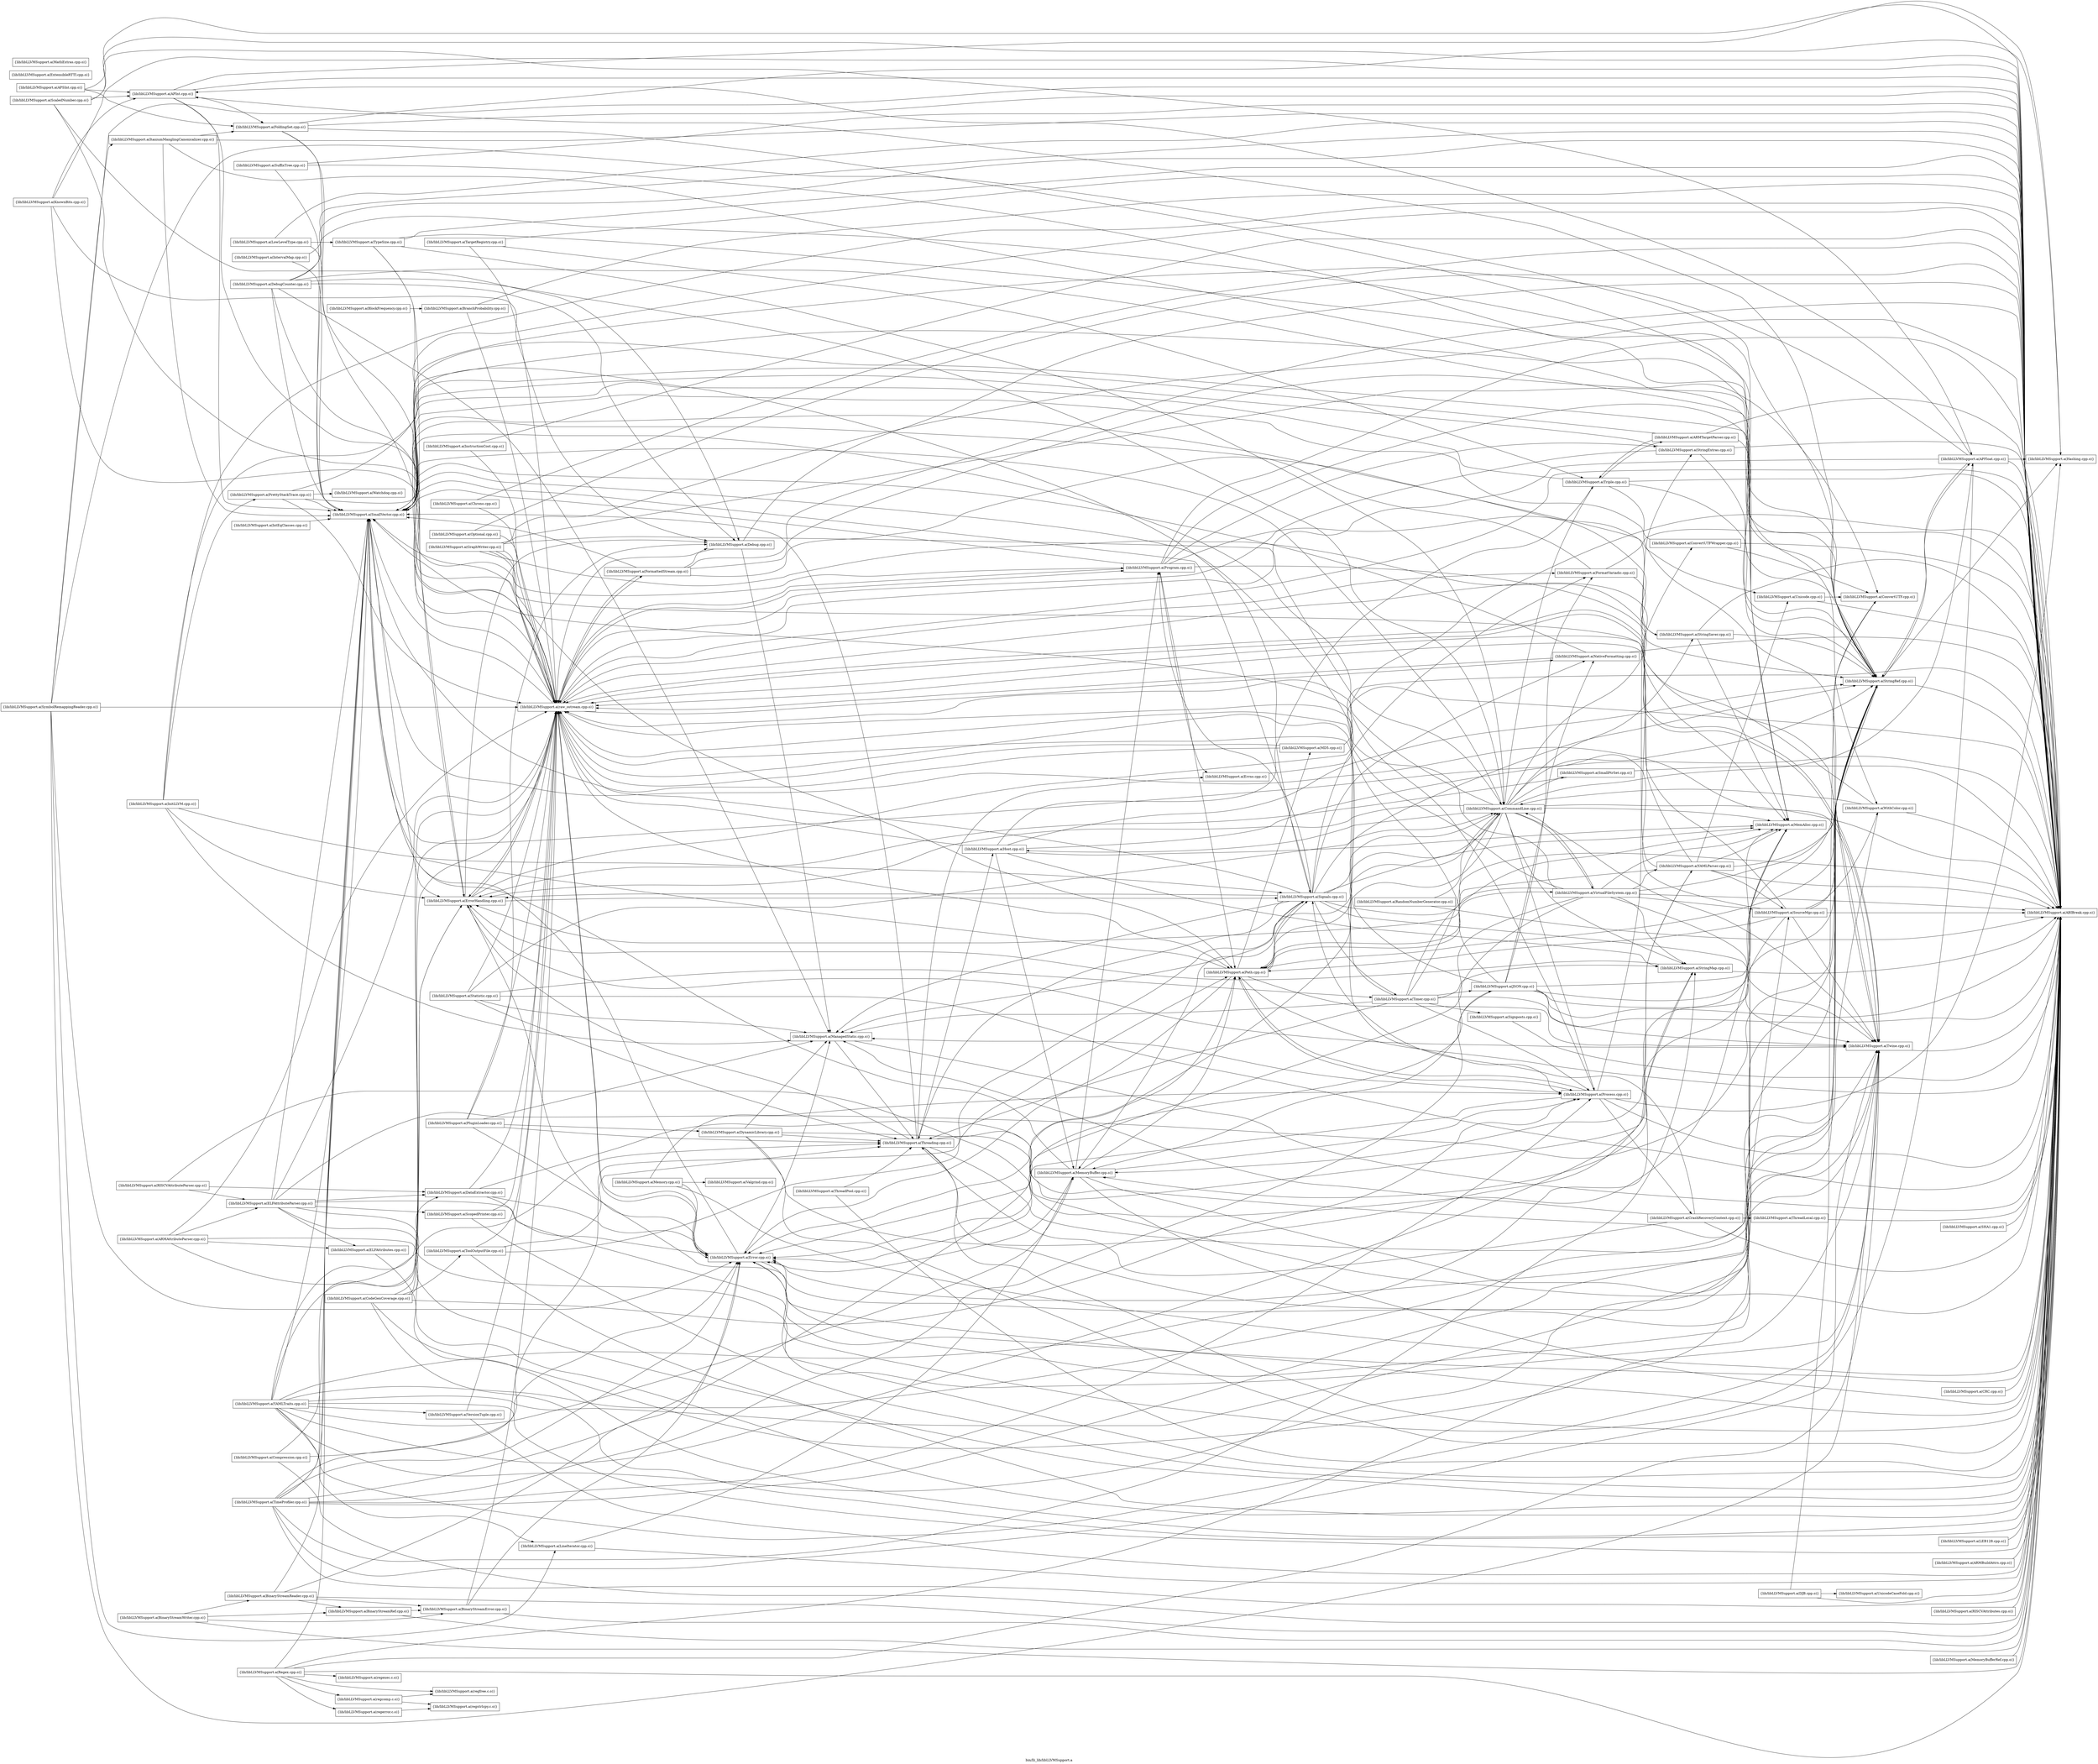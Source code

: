 digraph "bin/lli_lib/libLLVMSupport.a" {
	label="bin/lli_lib/libLLVMSupport.a";
	rankdir=LR;

	Node0x55cb804ddc78 [shape=record,shape=box,group=0,label="{lib/libLLVMSupport.a(ABIBreak.cpp.o)}"];
	Node0x55cb804de1c8 [shape=record,shape=box,group=0,label="{lib/libLLVMSupport.a(APInt.cpp.o)}"];
	Node0x55cb804de1c8 -> Node0x55cb804ddc78;
	Node0x55cb804de1c8 -> Node0x55cb804e0338;
	Node0x55cb804de1c8 -> Node0x55cb804e7188;
	Node0x55cb804de1c8 -> Node0x55cb804ef568;
	Node0x55cb804de1c8 -> Node0x55cb804f3f28;
	Node0x55cb804de3f8 [shape=record,shape=box,group=0,label="{lib/libLLVMSupport.a(CommandLine.cpp.o)}"];
	Node0x55cb804de3f8 -> Node0x55cb804ddc78;
	Node0x55cb804de3f8 -> Node0x55cb804dd9a8;
	Node0x55cb804de3f8 -> Node0x55cb804ddcc8;
	Node0x55cb804de3f8 -> Node0x55cb804debc8;
	Node0x55cb804de3f8 -> Node0x55cb804dfca8;
	Node0x55cb804de3f8 -> Node0x55cb804ed858;
	Node0x55cb804de3f8 -> Node0x55cb804ebf58;
	Node0x55cb804de3f8 -> Node0x55cb804ef9c8;
	Node0x55cb804de3f8 -> Node0x55cb804ef568;
	Node0x55cb804de3f8 -> Node0x55cb804f27b8;
	Node0x55cb804de3f8 -> Node0x55cb804f2538;
	Node0x55cb804de3f8 -> Node0x55cb804f1908;
	Node0x55cb804de3f8 -> Node0x55cb804de998;
	Node0x55cb804de3f8 -> Node0x55cb804dd098;
	Node0x55cb804de3f8 -> Node0x55cb804e1198;
	Node0x55cb804de3f8 -> Node0x55cb804f3f28;
	Node0x55cb804de3f8 -> Node0x55cb804fc4e8;
	Node0x55cb804de3f8 -> Node0x55cb804f9798;
	Node0x55cb804de3f8 -> Node0x55cb804f8f28;
	Node0x55cb804f4ec8 [shape=record,shape=box,group=0,label="{lib/libLLVMSupport.a(Debug.cpp.o)}"];
	Node0x55cb804f4ec8 -> Node0x55cb804ddc78;
	Node0x55cb804f4ec8 -> Node0x55cb804ed858;
	Node0x55cb804f4ec8 -> Node0x55cb804f3f28;
	Node0x55cb804debc8 [shape=record,shape=box,group=0,label="{lib/libLLVMSupport.a(Error.cpp.o)}"];
	Node0x55cb804debc8 -> Node0x55cb804ddc78;
	Node0x55cb804debc8 -> Node0x55cb804dfca8;
	Node0x55cb804debc8 -> Node0x55cb804ed858;
	Node0x55cb804debc8 -> Node0x55cb804ef568;
	Node0x55cb804debc8 -> Node0x55cb804dd098;
	Node0x55cb804debc8 -> Node0x55cb804f3f28;
	Node0x55cb804e04c8 [shape=record,shape=box,group=0,label="{lib/libLLVMSupport.a(ExtensibleRTTI.cpp.o)}"];
	Node0x55cb804e7d68 [shape=record,shape=box,group=0,label="{lib/libLLVMSupport.a(InitLLVM.cpp.o)}"];
	Node0x55cb804e7d68 -> Node0x55cb804ddc78;
	Node0x55cb804e7d68 -> Node0x55cb804dfca8;
	Node0x55cb804e7d68 -> Node0x55cb804ed858;
	Node0x55cb804e7d68 -> Node0x55cb804ebf58;
	Node0x55cb804e7d68 -> Node0x55cb804d7238;
	Node0x55cb804e7d68 -> Node0x55cb804da2f8;
	Node0x55cb804ebf58 [shape=record,shape=box,group=0,label="{lib/libLLVMSupport.a(MemAlloc.cpp.o)}"];
	Node0x55cb804eb7d8 [shape=record,shape=box,group=0,label="{lib/libLLVMSupport.a(MemoryBuffer.cpp.o)}"];
	Node0x55cb804eb7d8 -> Node0x55cb804ddc78;
	Node0x55cb804eb7d8 -> Node0x55cb804debc8;
	Node0x55cb804eb7d8 -> Node0x55cb804ef568;
	Node0x55cb804eb7d8 -> Node0x55cb804dd098;
	Node0x55cb804eb7d8 -> Node0x55cb804f9798;
	Node0x55cb804eb7d8 -> Node0x55cb804f8f28;
	Node0x55cb804eb7d8 -> Node0x55cb804f8168;
	Node0x55cb804d60b8 [shape=record,shape=box,group=0,label="{lib/libLLVMSupport.a(PluginLoader.cpp.o)}"];
	Node0x55cb804d60b8 -> Node0x55cb804ddc78;
	Node0x55cb804d60b8 -> Node0x55cb804f4ec8;
	Node0x55cb804d60b8 -> Node0x55cb804ed858;
	Node0x55cb804d60b8 -> Node0x55cb804f3f28;
	Node0x55cb804d60b8 -> Node0x55cb804fb908;
	Node0x55cb804d60b8 -> Node0x55cb804db7e8;
	Node0x55cb804ef568 [shape=record,shape=box,group=0,label="{lib/libLLVMSupport.a(SmallVector.cpp.o)}"];
	Node0x55cb804ef568 -> Node0x55cb804dfca8;
	Node0x55cb804ef338 [shape=record,shape=box,group=0,label="{lib/libLLVMSupport.a(SourceMgr.cpp.o)}"];
	Node0x55cb804ef338 -> Node0x55cb804ddc78;
	Node0x55cb804ef338 -> Node0x55cb804eb7d8;
	Node0x55cb804ef338 -> Node0x55cb804ef568;
	Node0x55cb804ef338 -> Node0x55cb804f1908;
	Node0x55cb804ef338 -> Node0x55cb804dd098;
	Node0x55cb804ef338 -> Node0x55cb804e0428;
	Node0x55cb804ef338 -> Node0x55cb804f3f28;
	Node0x55cb804ef338 -> Node0x55cb804f9798;
	Node0x55cb804f27b8 [shape=record,shape=box,group=0,label="{lib/libLLVMSupport.a(StringMap.cpp.o)}"];
	Node0x55cb804f27b8 -> Node0x55cb804ddc78;
	Node0x55cb804f27b8 -> Node0x55cb804dfca8;
	Node0x55cb804de998 [shape=record,shape=box,group=0,label="{lib/libLLVMSupport.a(Triple.cpp.o)}"];
	Node0x55cb804de998 -> Node0x55cb804ddc78;
	Node0x55cb804de998 -> Node0x55cb804ef568;
	Node0x55cb804de998 -> Node0x55cb804f1908;
	Node0x55cb804de998 -> Node0x55cb804dd818;
	Node0x55cb804de998 -> Node0x55cb804dd098;
	Node0x55cb804e0428 [shape=record,shape=box,group=0,label="{lib/libLLVMSupport.a(WithColor.cpp.o)}"];
	Node0x55cb804e0428 -> Node0x55cb804ddc78;
	Node0x55cb804e0428 -> Node0x55cb804de3f8;
	Node0x55cb804e0428 -> Node0x55cb804debc8;
	Node0x55cb804e0428 -> Node0x55cb804f3f28;
	Node0x55cb804f3f28 [shape=record,shape=box,group=0,label="{lib/libLLVMSupport.a(raw_ostream.cpp.o)}"];
	Node0x55cb804f3f28 -> Node0x55cb804ddc78;
	Node0x55cb804f3f28 -> Node0x55cb804debc8;
	Node0x55cb804f3f28 -> Node0x55cb804dfca8;
	Node0x55cb804f3f28 -> Node0x55cb804e0ab8;
	Node0x55cb804f3f28 -> Node0x55cb804e6878;
	Node0x55cb804f3f28 -> Node0x55cb804e7278;
	Node0x55cb804f3f28 -> Node0x55cb804ef568;
	Node0x55cb804f3f28 -> Node0x55cb804dd098;
	Node0x55cb804f3f28 -> Node0x55cb804f9798;
	Node0x55cb804f3f28 -> Node0x55cb804f8f28;
	Node0x55cb804f3f28 -> Node0x55cb804f8168;
	Node0x55cb804fb908 [shape=record,shape=box,group=0,label="{lib/libLLVMSupport.a(DynamicLibrary.cpp.o)}"];
	Node0x55cb804fb908 -> Node0x55cb804ddc78;
	Node0x55cb804fb908 -> Node0x55cb804ed858;
	Node0x55cb804fb908 -> Node0x55cb804ebf58;
	Node0x55cb804fb908 -> Node0x55cb804f27b8;
	Node0x55cb804fb908 -> Node0x55cb804db7e8;
	Node0x55cb804f9f18 [shape=record,shape=box,group=0,label="{lib/libLLVMSupport.a(Memory.cpp.o)}"];
	Node0x55cb804f9f18 -> Node0x55cb804ddc78;
	Node0x55cb804f9f18 -> Node0x55cb804debc8;
	Node0x55cb804f9f18 -> Node0x55cb804f8f28;
	Node0x55cb804f9f18 -> Node0x55cb804dc008;
	Node0x55cb804f9798 [shape=record,shape=box,group=0,label="{lib/libLLVMSupport.a(Path.cpp.o)}"];
	Node0x55cb804f9798 -> Node0x55cb804ddc78;
	Node0x55cb804f9798 -> Node0x55cb804debc8;
	Node0x55cb804f9798 -> Node0x55cb804e6fa8;
	Node0x55cb804f9798 -> Node0x55cb804ef568;
	Node0x55cb804f9798 -> Node0x55cb804f1908;
	Node0x55cb804f9798 -> Node0x55cb804dd098;
	Node0x55cb804f9798 -> Node0x55cb804e1198;
	Node0x55cb804f9798 -> Node0x55cb804f8f28;
	Node0x55cb804f9798 -> Node0x55cb804da2f8;
	Node0x55cb804f8f28 [shape=record,shape=box,group=0,label="{lib/libLLVMSupport.a(Process.cpp.o)}"];
	Node0x55cb804f8f28 -> Node0x55cb804ddc78;
	Node0x55cb804f8f28 -> Node0x55cb804debc8;
	Node0x55cb804f8f28 -> Node0x55cb804e7188;
	Node0x55cb804f8f28 -> Node0x55cb804ed858;
	Node0x55cb804f8f28 -> Node0x55cb804ef568;
	Node0x55cb804f8f28 -> Node0x55cb804f0af8;
	Node0x55cb804f8f28 -> Node0x55cb804f9798;
	Node0x55cb804f8f28 -> Node0x55cb804f8848;
	Node0x55cb804e6878 [shape=record,shape=box,group=0,label="{lib/libLLVMSupport.a(FormatVariadic.cpp.o)}"];
	Node0x55cb804e6878 -> Node0x55cb804ddc78;
	Node0x55cb804e6878 -> Node0x55cb804ef568;
	Node0x55cb804e6878 -> Node0x55cb804f1908;
	Node0x55cb804e7278 [shape=record,shape=box,group=0,label="{lib/libLLVMSupport.a(NativeFormatting.cpp.o)}"];
	Node0x55cb804e7278 -> Node0x55cb804ddc78;
	Node0x55cb804e7278 -> Node0x55cb804ef568;
	Node0x55cb804e7278 -> Node0x55cb804f3f28;
	Node0x55cb804f1908 [shape=record,shape=box,group=0,label="{lib/libLLVMSupport.a(StringRef.cpp.o)}"];
	Node0x55cb804f1908 -> Node0x55cb804ddc78;
	Node0x55cb804f1908 -> Node0x55cb804dd9a8;
	Node0x55cb804f1908 -> Node0x55cb804de1c8;
	Node0x55cb804f1908 -> Node0x55cb804debc8;
	Node0x55cb804f1908 -> Node0x55cb804e7188;
	Node0x55cb804f1908 -> Node0x55cb804ef568;
	Node0x55cb804de4e8 [shape=record,shape=box,group=0,label="{lib/libLLVMSupport.a(ToolOutputFile.cpp.o)}"];
	Node0x55cb804de4e8 -> Node0x55cb804ddc78;
	Node0x55cb804de4e8 -> Node0x55cb804f3f28;
	Node0x55cb804de4e8 -> Node0x55cb804f9798;
	Node0x55cb804de4e8 -> Node0x55cb804da2f8;
	Node0x55cb804fc4e8 [shape=record,shape=box,group=0,label="{lib/libLLVMSupport.a(Host.cpp.o)}"];
	Node0x55cb804fc4e8 -> Node0x55cb804ddc78;
	Node0x55cb804fc4e8 -> Node0x55cb804ebf58;
	Node0x55cb804fc4e8 -> Node0x55cb804eb7d8;
	Node0x55cb804fc4e8 -> Node0x55cb804f27b8;
	Node0x55cb804fc4e8 -> Node0x55cb804f1908;
	Node0x55cb804fc4e8 -> Node0x55cb804de998;
	Node0x55cb804fc4e8 -> Node0x55cb804f3f28;
	Node0x55cb804dfca8 [shape=record,shape=box,group=0,label="{lib/libLLVMSupport.a(ErrorHandling.cpp.o)}"];
	Node0x55cb804dfca8 -> Node0x55cb804ddc78;
	Node0x55cb804dfca8 -> Node0x55cb804f4ec8;
	Node0x55cb804dfca8 -> Node0x55cb804dd098;
	Node0x55cb804dfca8 -> Node0x55cb804f3f28;
	Node0x55cb804dfca8 -> Node0x55cb804da2f8;
	Node0x55cb804ed0d8 [shape=record,shape=box,group=0,label="{lib/libLLVMSupport.a(MathExtras.cpp.o)}"];
	Node0x55cb804e7188 [shape=record,shape=box,group=0,label="{lib/libLLVMSupport.a(Hashing.cpp.o)}"];
	Node0x55cb804e9f78 [shape=record,shape=box,group=0,label="{lib/libLLVMSupport.a(IntervalMap.cpp.o)}"];
	Node0x55cb804e9f78 -> Node0x55cb804ddc78;
	Node0x55cb804e9f78 -> Node0x55cb804ef568;
	Node0x55cb804ef9c8 [shape=record,shape=box,group=0,label="{lib/libLLVMSupport.a(SmallPtrSet.cpp.o)}"];
	Node0x55cb804ef9c8 -> Node0x55cb804ddc78;
	Node0x55cb804ef9c8 -> Node0x55cb804dfca8;
	Node0x55cb804dd2c8 [shape=record,shape=box,group=0,label="{lib/libLLVMSupport.a(TypeSize.cpp.o)}"];
	Node0x55cb804dd2c8 -> Node0x55cb804ddc78;
	Node0x55cb804dd2c8 -> Node0x55cb804de3f8;
	Node0x55cb804dd2c8 -> Node0x55cb804dfca8;
	Node0x55cb804dd2c8 -> Node0x55cb804e0428;
	Node0x55cb804dd2c8 -> Node0x55cb804f3f28;
	Node0x55cb804dc968 [shape=record,shape=box,group=0,label="{lib/libLLVMSupport.a(BranchProbability.cpp.o)}"];
	Node0x55cb804dc968 -> Node0x55cb804ddc78;
	Node0x55cb804dc968 -> Node0x55cb804f3f28;
	Node0x55cb804dd098 [shape=record,shape=box,group=0,label="{lib/libLLVMSupport.a(Twine.cpp.o)}"];
	Node0x55cb804dd098 -> Node0x55cb804ddc78;
	Node0x55cb804dd098 -> Node0x55cb804ef568;
	Node0x55cb804dd098 -> Node0x55cb804f3f28;
	Node0x55cb804e0338 [shape=record,shape=box,group=0,label="{lib/libLLVMSupport.a(FoldingSet.cpp.o)}"];
	Node0x55cb804e0338 -> Node0x55cb804ddc78;
	Node0x55cb804e0338 -> Node0x55cb804dfca8;
	Node0x55cb804e0338 -> Node0x55cb804e7188;
	Node0x55cb804e0338 -> Node0x55cb804ebf58;
	Node0x55cb804e0338 -> Node0x55cb804ef568;
	Node0x55cb804ed3f8 [shape=record,shape=box,group=0,label="{lib/libLLVMSupport.a(LowLevelType.cpp.o)}"];
	Node0x55cb804ed3f8 -> Node0x55cb804ddc78;
	Node0x55cb804ed3f8 -> Node0x55cb804dd2c8;
	Node0x55cb804ed3f8 -> Node0x55cb804f3f28;
	Node0x55cb804f0af8 [shape=record,shape=box,group=0,label="{lib/libLLVMSupport.a(StringExtras.cpp.o)}"];
	Node0x55cb804f0af8 -> Node0x55cb804ddc78;
	Node0x55cb804f0af8 -> Node0x55cb804ef568;
	Node0x55cb804f0af8 -> Node0x55cb804f1908;
	Node0x55cb804f0af8 -> Node0x55cb804f3f28;
	Node0x55cb804f5968 [shape=record,shape=box,group=0,label="{lib/libLLVMSupport.a(YAMLTraits.cpp.o)}"];
	Node0x55cb804f5968 -> Node0x55cb804ddc78;
	Node0x55cb804f5968 -> Node0x55cb804dfca8;
	Node0x55cb804f5968 -> Node0x55cb804e8d58;
	Node0x55cb804f5968 -> Node0x55cb804ebf58;
	Node0x55cb804f5968 -> Node0x55cb804eb7d8;
	Node0x55cb804f5968 -> Node0x55cb804ef568;
	Node0x55cb804f5968 -> Node0x55cb804ef338;
	Node0x55cb804f5968 -> Node0x55cb804f27b8;
	Node0x55cb804f5968 -> Node0x55cb804f1908;
	Node0x55cb804f5968 -> Node0x55cb804dd098;
	Node0x55cb804f5968 -> Node0x55cb804f7a88;
	Node0x55cb804f5968 -> Node0x55cb804f6188;
	Node0x55cb804f5968 -> Node0x55cb804f3f28;
	Node0x55cb804eb0f8 [shape=record,shape=box,group=0,label="{lib/libLLVMSupport.a(IntEqClasses.cpp.o)}"];
	Node0x55cb804eb0f8 -> Node0x55cb804ef568;
	Node0x55cb804dd188 [shape=record,shape=box,group=0,label="{lib/libLLVMSupport.a(BlockFrequency.cpp.o)}"];
	Node0x55cb804dd188 -> Node0x55cb804dc968;
	Node0x55cb804e74f8 [shape=record,shape=box,group=0,label="{lib/libLLVMSupport.a(GraphWriter.cpp.o)}"];
	Node0x55cb804e74f8 -> Node0x55cb804ddc78;
	Node0x55cb804e74f8 -> Node0x55cb804de3f8;
	Node0x55cb804e74f8 -> Node0x55cb804f1908;
	Node0x55cb804e74f8 -> Node0x55cb804dd098;
	Node0x55cb804e74f8 -> Node0x55cb804f3f28;
	Node0x55cb804e74f8 -> Node0x55cb804f9798;
	Node0x55cb804e74f8 -> Node0x55cb804f8168;
	Node0x55cb804d8a98 [shape=record,shape=box,group=0,label="{lib/libLLVMSupport.a(ScaledNumber.cpp.o)}"];
	Node0x55cb804d8a98 -> Node0x55cb804ddc78;
	Node0x55cb804d8a98 -> Node0x55cb804dd9a8;
	Node0x55cb804d8a98 -> Node0x55cb804de1c8;
	Node0x55cb804d8a98 -> Node0x55cb804f4ec8;
	Node0x55cb804d8a98 -> Node0x55cb804f3f28;
	Node0x55cb804dd9a8 [shape=record,shape=box,group=0,label="{lib/libLLVMSupport.a(APFloat.cpp.o)}"];
	Node0x55cb804dd9a8 -> Node0x55cb804ddc78;
	Node0x55cb804dd9a8 -> Node0x55cb804de1c8;
	Node0x55cb804dd9a8 -> Node0x55cb804debc8;
	Node0x55cb804dd9a8 -> Node0x55cb804e7188;
	Node0x55cb804dd9a8 -> Node0x55cb804ef568;
	Node0x55cb804dd9a8 -> Node0x55cb804f1908;
	Node0x55cb804dd9a8 -> Node0x55cb804f3f28;
	Node0x55cb804daca8 [shape=record,shape=box,group=0,label="{lib/libLLVMSupport.a(Timer.cpp.o)}"];
	Node0x55cb804daca8 -> Node0x55cb804ddc78;
	Node0x55cb804daca8 -> Node0x55cb804de3f8;
	Node0x55cb804daca8 -> Node0x55cb804ed858;
	Node0x55cb804daca8 -> Node0x55cb804ebf58;
	Node0x55cb804daca8 -> Node0x55cb804f27b8;
	Node0x55cb804daca8 -> Node0x55cb804db518;
	Node0x55cb804daca8 -> Node0x55cb804d9cb8;
	Node0x55cb804daca8 -> Node0x55cb804f3f28;
	Node0x55cb804daca8 -> Node0x55cb804f8f28;
	Node0x55cb804daca8 -> Node0x55cb804db7e8;
	Node0x55cb804f2da8 [shape=record,shape=box,group=0,label="{lib/libLLVMSupport.a(DebugCounter.cpp.o)}"];
	Node0x55cb804f2da8 -> Node0x55cb804ddc78;
	Node0x55cb804f2da8 -> Node0x55cb804de3f8;
	Node0x55cb804f2da8 -> Node0x55cb804f4ec8;
	Node0x55cb804f2da8 -> Node0x55cb804ed858;
	Node0x55cb804f2da8 -> Node0x55cb804ebf58;
	Node0x55cb804f2da8 -> Node0x55cb804ef568;
	Node0x55cb804f2da8 -> Node0x55cb804f1908;
	Node0x55cb804f2da8 -> Node0x55cb804f3f28;
	Node0x55cb804e8d58 [shape=record,shape=box,group=0,label="{lib/libLLVMSupport.a(LineIterator.cpp.o)}"];
	Node0x55cb804e8d58 -> Node0x55cb804ddc78;
	Node0x55cb804e8d58 -> Node0x55cb804eb7d8;
	Node0x55cb804e9b18 [shape=record,shape=box,group=0,label="{lib/libLLVMSupport.a(SuffixTree.cpp.o)}"];
	Node0x55cb804e9b18 -> Node0x55cb804ddc78;
	Node0x55cb804e9b18 -> Node0x55cb804ebf58;
	Node0x55cb804e9b18 -> Node0x55cb804ef568;
	Node0x55cb804e6fa8 [shape=record,shape=box,group=0,label="{lib/libLLVMSupport.a(MD5.cpp.o)}"];
	Node0x55cb804e6fa8 -> Node0x55cb804ddc78;
	Node0x55cb804e6fa8 -> Node0x55cb804ef568;
	Node0x55cb804e6fa8 -> Node0x55cb804f3f28;
	Node0x55cb804e0ab8 [shape=record,shape=box,group=0,label="{lib/libLLVMSupport.a(FormattedStream.cpp.o)}"];
	Node0x55cb804e0ab8 -> Node0x55cb804ddc78;
	Node0x55cb804e0ab8 -> Node0x55cb804f40b8;
	Node0x55cb804e0ab8 -> Node0x55cb804f4ec8;
	Node0x55cb804e0ab8 -> Node0x55cb804ef568;
	Node0x55cb804e0ab8 -> Node0x55cb804dcbe8;
	Node0x55cb804e0ab8 -> Node0x55cb804f3f28;
	Node0x55cb804f0c88 [shape=record,shape=box,group=0,label="{lib/libLLVMSupport.a(InstructionCost.cpp.o)}"];
	Node0x55cb804f0c88 -> Node0x55cb804ddc78;
	Node0x55cb804f0c88 -> Node0x55cb804f3f28;
	Node0x55cb804f2538 [shape=record,shape=box,group=0,label="{lib/libLLVMSupport.a(StringSaver.cpp.o)}"];
	Node0x55cb804f2538 -> Node0x55cb804ddc78;
	Node0x55cb804f2538 -> Node0x55cb804ebf58;
	Node0x55cb804f2538 -> Node0x55cb804ef568;
	Node0x55cb804f2538 -> Node0x55cb804f1908;
	Node0x55cb804d4df8 [shape=record,shape=box,group=0,label="{lib/libLLVMSupport.a(Regex.cpp.o)}"];
	Node0x55cb804d4df8 -> Node0x55cb804ddc78;
	Node0x55cb804d4df8 -> Node0x55cb804ef568;
	Node0x55cb804d4df8 -> Node0x55cb804f1908;
	Node0x55cb804d4df8 -> Node0x55cb804dd098;
	Node0x55cb804d4df8 -> Node0x55cb804f48d8;
	Node0x55cb804d4df8 -> Node0x55cb804f5058;
	Node0x55cb804d4df8 -> Node0x55cb804f2fd8;
	Node0x55cb804d4df8 -> Node0x55cb804f3758;
	Node0x55cb804ed858 [shape=record,shape=box,group=0,label="{lib/libLLVMSupport.a(ManagedStatic.cpp.o)}"];
	Node0x55cb804ed858 -> Node0x55cb804ddc78;
	Node0x55cb804ed858 -> Node0x55cb804db7e8;
	Node0x55cb804dea88 [shape=record,shape=box,group=0,label="{lib/libLLVMSupport.a(Chrono.cpp.o)}"];
	Node0x55cb804dea88 -> Node0x55cb804ddc78;
	Node0x55cb804dea88 -> Node0x55cb804f3f28;
	Node0x55cb804d7238 [shape=record,shape=box,group=0,label="{lib/libLLVMSupport.a(PrettyStackTrace.cpp.o)}"];
	Node0x55cb804d7238 -> Node0x55cb804ddc78;
	Node0x55cb804d7238 -> Node0x55cb804ef568;
	Node0x55cb804d7238 -> Node0x55cb804f3f28;
	Node0x55cb804d7238 -> Node0x55cb804da2f8;
	Node0x55cb804d7238 -> Node0x55cb804e4528;
	Node0x55cb804e90c8 [shape=record,shape=box,group=0,label="{lib/libLLVMSupport.a(TimeProfiler.cpp.o)}"];
	Node0x55cb804e90c8 -> Node0x55cb804ddc78;
	Node0x55cb804e90c8 -> Node0x55cb804debc8;
	Node0x55cb804e90c8 -> Node0x55cb804ebf58;
	Node0x55cb804e90c8 -> Node0x55cb804ef568;
	Node0x55cb804e90c8 -> Node0x55cb804f27b8;
	Node0x55cb804e90c8 -> Node0x55cb804db518;
	Node0x55cb804e90c8 -> Node0x55cb804dd098;
	Node0x55cb804e90c8 -> Node0x55cb804f3f28;
	Node0x55cb804e90c8 -> Node0x55cb804f9798;
	Node0x55cb804e90c8 -> Node0x55cb804f8f28;
	Node0x55cb804e90c8 -> Node0x55cb804db7e8;
	Node0x55cb804d5078 [shape=record,shape=box,group=0,label="{lib/libLLVMSupport.a(RandomNumberGenerator.cpp.o)}"];
	Node0x55cb804d5078 -> Node0x55cb804ddc78;
	Node0x55cb804d5078 -> Node0x55cb804de3f8;
	Node0x55cb804f0dc8 [shape=record,shape=box,group=0,label="{lib/libLLVMSupport.a(Statistic.cpp.o)}"];
	Node0x55cb804f0dc8 -> Node0x55cb804ddc78;
	Node0x55cb804f0dc8 -> Node0x55cb804de3f8;
	Node0x55cb804f0dc8 -> Node0x55cb804ed858;
	Node0x55cb804f0dc8 -> Node0x55cb804daca8;
	Node0x55cb804f0dc8 -> Node0x55cb804f3f28;
	Node0x55cb804f0dc8 -> Node0x55cb804db7e8;
	Node0x55cb804db7e8 [shape=record,shape=box,group=0,label="{lib/libLLVMSupport.a(Threading.cpp.o)}"];
	Node0x55cb804db7e8 -> Node0x55cb804ddc78;
	Node0x55cb804db7e8 -> Node0x55cb804dfca8;
	Node0x55cb804db7e8 -> Node0x55cb804ebf58;
	Node0x55cb804db7e8 -> Node0x55cb804ef568;
	Node0x55cb804db7e8 -> Node0x55cb804f1908;
	Node0x55cb804db7e8 -> Node0x55cb804dd098;
	Node0x55cb804db7e8 -> Node0x55cb804fc4e8;
	Node0x55cb804db7e8 -> Node0x55cb804d9da8;
	Node0x55cb804daa78 [shape=record,shape=box,group=0,label="{lib/libLLVMSupport.a(TargetRegistry.cpp.o)}"];
	Node0x55cb804daa78 -> Node0x55cb804ddc78;
	Node0x55cb804daa78 -> Node0x55cb804de998;
	Node0x55cb804daa78 -> Node0x55cb804f3f28;
	Node0x55cb804da2f8 [shape=record,shape=box,group=0,label="{lib/libLLVMSupport.a(Signals.cpp.o)}"];
	Node0x55cb804da2f8 -> Node0x55cb804ddc78;
	Node0x55cb804da2f8 -> Node0x55cb804de3f8;
	Node0x55cb804da2f8 -> Node0x55cb804dfca8;
	Node0x55cb804da2f8 -> Node0x55cb804e6878;
	Node0x55cb804da2f8 -> Node0x55cb804ed858;
	Node0x55cb804da2f8 -> Node0x55cb804ebf58;
	Node0x55cb804da2f8 -> Node0x55cb804eb7d8;
	Node0x55cb804da2f8 -> Node0x55cb804e7278;
	Node0x55cb804da2f8 -> Node0x55cb804ef568;
	Node0x55cb804da2f8 -> Node0x55cb804f1908;
	Node0x55cb804da2f8 -> Node0x55cb804daca8;
	Node0x55cb804da2f8 -> Node0x55cb804dd098;
	Node0x55cb804da2f8 -> Node0x55cb804f3f28;
	Node0x55cb804da2f8 -> Node0x55cb804f9798;
	Node0x55cb804da2f8 -> Node0x55cb804f8168;
	Node0x55cb804da2f8 -> Node0x55cb804db7e8;
	Node0x55cb804e9de8 [shape=record,shape=box,group=0,label="{lib/libLLVMSupport.a(LEB128.cpp.o)}"];
	Node0x55cb804e9de8 -> Node0x55cb804ddc78;
	Node0x55cb804f47e8 [shape=record,shape=box,group=0,label="{lib/libLLVMSupport.a(DataExtractor.cpp.o)}"];
	Node0x55cb804f47e8 -> Node0x55cb804ddc78;
	Node0x55cb804f47e8 -> Node0x55cb804debc8;
	Node0x55cb804f47e8 -> Node0x55cb804f1908;
	Node0x55cb804f47e8 -> Node0x55cb804f3f28;
	Node0x55cb804ddcc8 [shape=record,shape=box,group=0,label="{lib/libLLVMSupport.a(ConvertUTFWrapper.cpp.o)}"];
	Node0x55cb804ddcc8 -> Node0x55cb804ddc78;
	Node0x55cb804ddcc8 -> Node0x55cb804f40b8;
	Node0x55cb804ddcc8 -> Node0x55cb804ef568;
	Node0x55cb804d5168 [shape=record,shape=box,group=0,label="{lib/libLLVMSupport.a(ARMBuildAttrs.cpp.o)}"];
	Node0x55cb804d5168 -> Node0x55cb804ddc78;
	Node0x55cb804d5d48 [shape=record,shape=box,group=0,label="{lib/libLLVMSupport.a(ARMAttributeParser.cpp.o)}"];
	Node0x55cb804d5d48 -> Node0x55cb804ddc78;
	Node0x55cb804d5d48 -> Node0x55cb804f47e8;
	Node0x55cb804d5d48 -> Node0x55cb804e39e8;
	Node0x55cb804d5d48 -> Node0x55cb804e34e8;
	Node0x55cb804d5d48 -> Node0x55cb804f3f28;
	Node0x55cb804e39e8 [shape=record,shape=box,group=0,label="{lib/libLLVMSupport.a(ELFAttributeParser.cpp.o)}"];
	Node0x55cb804e39e8 -> Node0x55cb804ddc78;
	Node0x55cb804e39e8 -> Node0x55cb804f47e8;
	Node0x55cb804e39e8 -> Node0x55cb804e34e8;
	Node0x55cb804e39e8 -> Node0x55cb804debc8;
	Node0x55cb804e39e8 -> Node0x55cb804d9218;
	Node0x55cb804e39e8 -> Node0x55cb804ef568;
	Node0x55cb804e39e8 -> Node0x55cb804f1908;
	Node0x55cb804e39e8 -> Node0x55cb804dd098;
	Node0x55cb804e39e8 -> Node0x55cb804f3f28;
	Node0x55cb804d55c8 [shape=record,shape=box,group=0,label="{lib/libLLVMSupport.a(RISCVAttributes.cpp.o)}"];
	Node0x55cb804d55c8 -> Node0x55cb804ddc78;
	Node0x55cb804d9038 [shape=record,shape=box,group=0,label="{lib/libLLVMSupport.a(RISCVAttributeParser.cpp.o)}"];
	Node0x55cb804d9038 -> Node0x55cb804ddc78;
	Node0x55cb804d9038 -> Node0x55cb804f47e8;
	Node0x55cb804d9038 -> Node0x55cb804e39e8;
	Node0x55cb804d62e8 [shape=record,shape=box,group=0,label="{lib/libLLVMSupport.a(BinaryStreamReader.cpp.o)}"];
	Node0x55cb804d62e8 -> Node0x55cb804ddc78;
	Node0x55cb804d62e8 -> Node0x55cb804d5668;
	Node0x55cb804d62e8 -> Node0x55cb804db8d8;
	Node0x55cb804d62e8 -> Node0x55cb804debc8;
	Node0x55cb804d62e8 -> Node0x55cb804ef568;
	Node0x55cb804d5668 [shape=record,shape=box,group=0,label="{lib/libLLVMSupport.a(BinaryStreamError.cpp.o)}"];
	Node0x55cb804d5668 -> Node0x55cb804ddc78;
	Node0x55cb804d5668 -> Node0x55cb804debc8;
	Node0x55cb804d5668 -> Node0x55cb804f3f28;
	Node0x55cb804db8d8 [shape=record,shape=box,group=0,label="{lib/libLLVMSupport.a(BinaryStreamRef.cpp.o)}"];
	Node0x55cb804db8d8 -> Node0x55cb804ddc78;
	Node0x55cb804db8d8 -> Node0x55cb804d5668;
	Node0x55cb804e6c88 [shape=record,shape=box,group=0,label="{lib/libLLVMSupport.a(MemoryBufferRef.cpp.o)}"];
	Node0x55cb804e6c88 -> Node0x55cb804ddc78;
	Node0x55cb804e9848 [shape=record,shape=box,group=0,label="{lib/libLLVMSupport.a(ThreadPool.cpp.o)}"];
	Node0x55cb804e9848 -> Node0x55cb804ddc78;
	Node0x55cb804e9848 -> Node0x55cb804db7e8;
	Node0x55cb804daf28 [shape=record,shape=box,group=0,label="{lib/libLLVMSupport.a(BinaryStreamWriter.cpp.o)}"];
	Node0x55cb804daf28 -> Node0x55cb804ddc78;
	Node0x55cb804daf28 -> Node0x55cb804d5668;
	Node0x55cb804daf28 -> Node0x55cb804d62e8;
	Node0x55cb804daf28 -> Node0x55cb804db8d8;
	Node0x55cb804ea608 [shape=record,shape=box,group=0,label="{lib/libLLVMSupport.a(KnownBits.cpp.o)}"];
	Node0x55cb804ea608 -> Node0x55cb804ddc78;
	Node0x55cb804ea608 -> Node0x55cb804de1c8;
	Node0x55cb804ea608 -> Node0x55cb804f4ec8;
	Node0x55cb804ea608 -> Node0x55cb804f3f28;
	Node0x55cb804e34e8 [shape=record,shape=box,group=0,label="{lib/libLLVMSupport.a(ELFAttributes.cpp.o)}"];
	Node0x55cb804e34e8 -> Node0x55cb804ddc78;
	Node0x55cb804e1198 [shape=record,shape=box,group=0,label="{lib/libLLVMSupport.a(VirtualFileSystem.cpp.o)}"];
	Node0x55cb804e1198 -> Node0x55cb804ddc78;
	Node0x55cb804e1198 -> Node0x55cb804de3f8;
	Node0x55cb804e1198 -> Node0x55cb804debc8;
	Node0x55cb804e1198 -> Node0x55cb804ebf58;
	Node0x55cb804e1198 -> Node0x55cb804eb7d8;
	Node0x55cb804e1198 -> Node0x55cb804ef568;
	Node0x55cb804e1198 -> Node0x55cb804ef338;
	Node0x55cb804e1198 -> Node0x55cb804f27b8;
	Node0x55cb804e1198 -> Node0x55cb804f1908;
	Node0x55cb804e1198 -> Node0x55cb804dd098;
	Node0x55cb804e1198 -> Node0x55cb804f7a88;
	Node0x55cb804e1198 -> Node0x55cb804f3f28;
	Node0x55cb804e1198 -> Node0x55cb804f9798;
	Node0x55cb804f40b8 [shape=record,shape=box,group=0,label="{lib/libLLVMSupport.a(ConvertUTF.cpp.o)}"];
	Node0x55cb804d9218 [shape=record,shape=box,group=0,label="{lib/libLLVMSupport.a(ScopedPrinter.cpp.o)}"];
	Node0x55cb804d9218 -> Node0x55cb804ddc78;
	Node0x55cb804d9218 -> Node0x55cb804f3f28;
	Node0x55cb804dcbe8 [shape=record,shape=box,group=0,label="{lib/libLLVMSupport.a(Unicode.cpp.o)}"];
	Node0x55cb804dcbe8 -> Node0x55cb804ddc78;
	Node0x55cb804dcbe8 -> Node0x55cb804f40b8;
	Node0x55cb804f8168 [shape=record,shape=box,group=0,label="{lib/libLLVMSupport.a(Program.cpp.o)}"];
	Node0x55cb804f8168 -> Node0x55cb804ddc78;
	Node0x55cb804f8168 -> Node0x55cb804ebf58;
	Node0x55cb804f8168 -> Node0x55cb804ef568;
	Node0x55cb804f8168 -> Node0x55cb804f0af8;
	Node0x55cb804f8168 -> Node0x55cb804f2538;
	Node0x55cb804f8168 -> Node0x55cb804f1908;
	Node0x55cb804f8168 -> Node0x55cb804f3f28;
	Node0x55cb804f8168 -> Node0x55cb804f9798;
	Node0x55cb804f8168 -> Node0x55cb804d9da8;
	Node0x55cb804e4528 [shape=record,shape=box,group=0,label="{lib/libLLVMSupport.a(Watchdog.cpp.o)}"];
	Node0x55cb804f48d8 [shape=record,shape=box,group=0,label="{lib/libLLVMSupport.a(regcomp.c.o)}"];
	Node0x55cb804f48d8 -> Node0x55cb804f3758;
	Node0x55cb804f48d8 -> Node0x55cb804f3a28;
	Node0x55cb804f5058 [shape=record,shape=box,group=0,label="{lib/libLLVMSupport.a(regerror.c.o)}"];
	Node0x55cb804f5058 -> Node0x55cb804f3a28;
	Node0x55cb804f2fd8 [shape=record,shape=box,group=0,label="{lib/libLLVMSupport.a(regexec.c.o)}"];
	Node0x55cb804f3758 [shape=record,shape=box,group=0,label="{lib/libLLVMSupport.a(regfree.c.o)}"];
	Node0x55cb804db518 [shape=record,shape=box,group=0,label="{lib/libLLVMSupport.a(JSON.cpp.o)}"];
	Node0x55cb804db518 -> Node0x55cb804ddc78;
	Node0x55cb804db518 -> Node0x55cb804f40b8;
	Node0x55cb804db518 -> Node0x55cb804debc8;
	Node0x55cb804db518 -> Node0x55cb804e6878;
	Node0x55cb804db518 -> Node0x55cb804ebf58;
	Node0x55cb804db518 -> Node0x55cb804e7278;
	Node0x55cb804db518 -> Node0x55cb804ef568;
	Node0x55cb804db518 -> Node0x55cb804f1908;
	Node0x55cb804db518 -> Node0x55cb804dd098;
	Node0x55cb804db518 -> Node0x55cb804f3f28;
	Node0x55cb804d9cb8 [shape=record,shape=box,group=0,label="{lib/libLLVMSupport.a(Signposts.cpp.o)}"];
	Node0x55cb804d9cb8 -> Node0x55cb804ddc78;
	Node0x55cb804dd818 [shape=record,shape=box,group=0,label="{lib/libLLVMSupport.a(ARMTargetParser.cpp.o)}"];
	Node0x55cb804dd818 -> Node0x55cb804ddc78;
	Node0x55cb804dd818 -> Node0x55cb804ef568;
	Node0x55cb804dd818 -> Node0x55cb804f1908;
	Node0x55cb804dd818 -> Node0x55cb804de998;
	Node0x55cb804f7a88 [shape=record,shape=box,group=0,label="{lib/libLLVMSupport.a(YAMLParser.cpp.o)}"];
	Node0x55cb804f7a88 -> Node0x55cb804ddc78;
	Node0x55cb804f7a88 -> Node0x55cb804dfca8;
	Node0x55cb804f7a88 -> Node0x55cb804ebf58;
	Node0x55cb804f7a88 -> Node0x55cb804eb7d8;
	Node0x55cb804f7a88 -> Node0x55cb804ef568;
	Node0x55cb804f7a88 -> Node0x55cb804ef338;
	Node0x55cb804f7a88 -> Node0x55cb804f1908;
	Node0x55cb804f7a88 -> Node0x55cb804dcbe8;
	Node0x55cb804f7a88 -> Node0x55cb804f3f28;
	Node0x55cb804f6188 [shape=record,shape=box,group=0,label="{lib/libLLVMSupport.a(VersionTuple.cpp.o)}"];
	Node0x55cb804f6188 -> Node0x55cb804ddc78;
	Node0x55cb804f6188 -> Node0x55cb804f3f28;
	Node0x55cb804f3a28 [shape=record,shape=box,group=0,label="{lib/libLLVMSupport.a(regstrlcpy.c.o)}"];
	Node0x55cb804dc008 [shape=record,shape=box,group=0,label="{lib/libLLVMSupport.a(Valgrind.cpp.o)}"];
	Node0x55cb804f8848 [shape=record,shape=box,group=0,label="{lib/libLLVMSupport.a(CrashRecoveryContext.cpp.o)}"];
	Node0x55cb804f8848 -> Node0x55cb804ddc78;
	Node0x55cb804f8848 -> Node0x55cb804ed858;
	Node0x55cb804f8848 -> Node0x55cb804da2f8;
	Node0x55cb804f8848 -> Node0x55cb804db0b8;
	Node0x55cb804f8848 -> Node0x55cb804db7e8;
	Node0x55cb804db0b8 [shape=record,shape=box,group=0,label="{lib/libLLVMSupport.a(ThreadLocal.cpp.o)}"];
	Node0x55cb804db0b8 -> Node0x55cb804ddc78;
	Node0x55cb804d9da8 [shape=record,shape=box,group=0,label="{lib/libLLVMSupport.a(Errno.cpp.o)}"];
	Node0x55cb804d9da8 -> Node0x55cb804ddc78;
	Node0x55cb804f02d8 [shape=record,shape=box,group=0,label="{lib/libLLVMSupport.a(CodeGenCoverage.cpp.o)}"];
	Node0x55cb804f02d8 -> Node0x55cb804ddc78;
	Node0x55cb804f02d8 -> Node0x55cb804dfca8;
	Node0x55cb804f02d8 -> Node0x55cb804de4e8;
	Node0x55cb804f02d8 -> Node0x55cb804dd098;
	Node0x55cb804f02d8 -> Node0x55cb804f3f28;
	Node0x55cb804f02d8 -> Node0x55cb804f8f28;
	Node0x55cb804f02d8 -> Node0x55cb804db7e8;
	Node0x55cb804f1778 [shape=record,shape=box,group=0,label="{lib/libLLVMSupport.a(Compression.cpp.o)}"];
	Node0x55cb804f1778 -> Node0x55cb804ddc78;
	Node0x55cb804f1778 -> Node0x55cb804debc8;
	Node0x55cb804f1778 -> Node0x55cb804ef568;
	Node0x55cb804f1138 [shape=record,shape=box,group=0,label="{lib/libLLVMSupport.a(CRC.cpp.o)}"];
	Node0x55cb804f1138 -> Node0x55cb804ddc78;
	Node0x55cb804e1008 [shape=record,shape=box,group=0,label="{lib/libLLVMSupport.a(APSInt.cpp.o)}"];
	Node0x55cb804e1008 -> Node0x55cb804ddc78;
	Node0x55cb804e1008 -> Node0x55cb804de1c8;
	Node0x55cb804e1008 -> Node0x55cb804e0338;
	Node0x55cb804df028 [shape=record,shape=box,group=0,label="{lib/libLLVMSupport.a(DJB.cpp.o)}"];
	Node0x55cb804df028 -> Node0x55cb804ddc78;
	Node0x55cb804df028 -> Node0x55cb804f40b8;
	Node0x55cb804df028 -> Node0x55cb804e0d88;
	Node0x55cb804e0d88 [shape=record,shape=box,group=0,label="{lib/libLLVMSupport.a(UnicodeCaseFold.cpp.o)}"];
	Node0x55cb804f5378 [shape=record,shape=box,group=0,label="{lib/libLLVMSupport.a(Optional.cpp.o)}"];
	Node0x55cb804f5378 -> Node0x55cb804ddc78;
	Node0x55cb804f5378 -> Node0x55cb804f3f28;
	Node0x55cb804f3208 [shape=record,shape=box,group=0,label="{lib/libLLVMSupport.a(SHA1.cpp.o)}"];
	Node0x55cb804f3208 -> Node0x55cb804ddc78;
	Node0x55cb804e66e8 [shape=record,shape=box,group=0,label="{lib/libLLVMSupport.a(ItaniumManglingCanonicalizer.cpp.o)}"];
	Node0x55cb804e66e8 -> Node0x55cb804ddc78;
	Node0x55cb804e66e8 -> Node0x55cb804e0338;
	Node0x55cb804e66e8 -> Node0x55cb804ebf58;
	Node0x55cb804e66e8 -> Node0x55cb804ef568;
	Node0x55cb804e8218 [shape=record,shape=box,group=0,label="{lib/libLLVMSupport.a(SymbolRemappingReader.cpp.o)}"];
	Node0x55cb804e8218 -> Node0x55cb804ddc78;
	Node0x55cb804e8218 -> Node0x55cb804debc8;
	Node0x55cb804e8218 -> Node0x55cb804e8d58;
	Node0x55cb804e8218 -> Node0x55cb804f1908;
	Node0x55cb804e8218 -> Node0x55cb804dd098;
	Node0x55cb804e8218 -> Node0x55cb804f3f28;
	Node0x55cb804e8218 -> Node0x55cb804e66e8;
}
